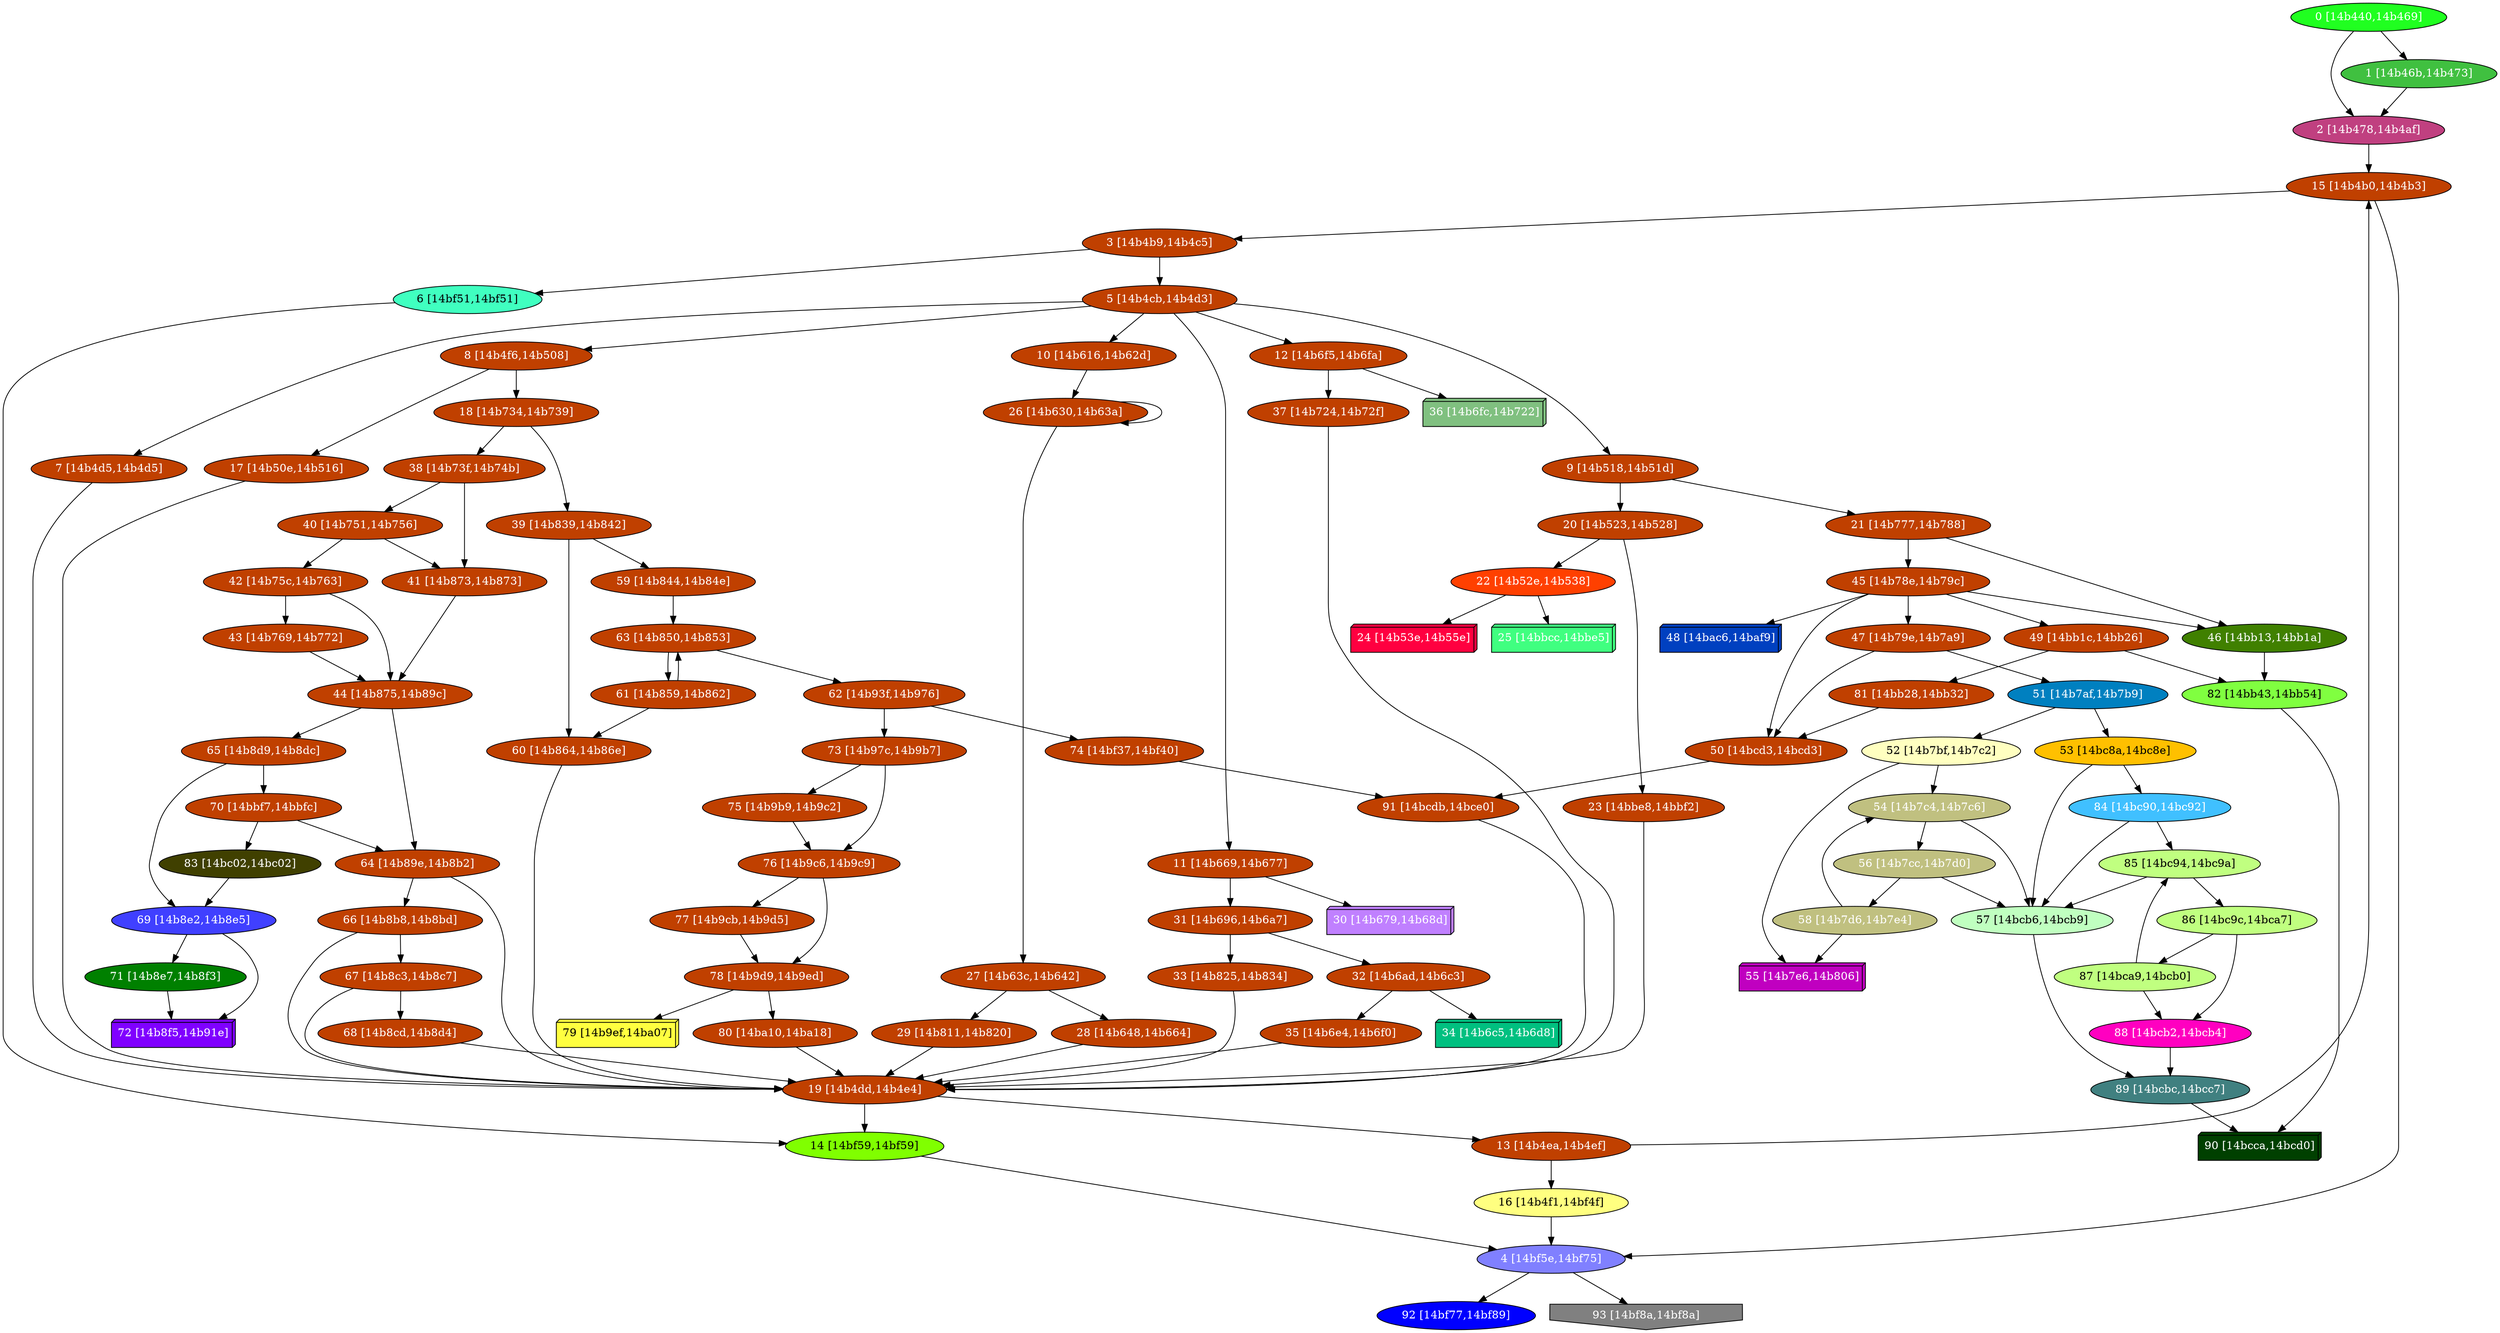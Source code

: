 diGraph libnss3{
	libnss3_0  [style=filled fillcolor="#20FF20" fontcolor="#ffffff" shape=oval label="0 [14b440,14b469]"]
	libnss3_1  [style=filled fillcolor="#40C040" fontcolor="#ffffff" shape=oval label="1 [14b46b,14b473]"]
	libnss3_2  [style=filled fillcolor="#C04080" fontcolor="#ffffff" shape=oval label="2 [14b478,14b4af]"]
	libnss3_3  [style=filled fillcolor="#C04000" fontcolor="#ffffff" shape=oval label="3 [14b4b9,14b4c5]"]
	libnss3_4  [style=filled fillcolor="#8080FF" fontcolor="#ffffff" shape=oval label="4 [14bf5e,14bf75]"]
	libnss3_5  [style=filled fillcolor="#C04000" fontcolor="#ffffff" shape=oval label="5 [14b4cb,14b4d3]"]
	libnss3_6  [style=filled fillcolor="#40FFC0" fontcolor="#000000" shape=oval label="6 [14bf51,14bf51]"]
	libnss3_7  [style=filled fillcolor="#C04000" fontcolor="#ffffff" shape=oval label="7 [14b4d5,14b4d5]"]
	libnss3_8  [style=filled fillcolor="#C04000" fontcolor="#ffffff" shape=oval label="8 [14b4f6,14b508]"]
	libnss3_9  [style=filled fillcolor="#C04000" fontcolor="#ffffff" shape=oval label="9 [14b518,14b51d]"]
	libnss3_a  [style=filled fillcolor="#C04000" fontcolor="#ffffff" shape=oval label="10 [14b616,14b62d]"]
	libnss3_b  [style=filled fillcolor="#C04000" fontcolor="#ffffff" shape=oval label="11 [14b669,14b677]"]
	libnss3_c  [style=filled fillcolor="#C04000" fontcolor="#ffffff" shape=oval label="12 [14b6f5,14b6fa]"]
	libnss3_d  [style=filled fillcolor="#C04000" fontcolor="#ffffff" shape=oval label="13 [14b4ea,14b4ef]"]
	libnss3_e  [style=filled fillcolor="#80FF00" fontcolor="#000000" shape=oval label="14 [14bf59,14bf59]"]
	libnss3_f  [style=filled fillcolor="#C04000" fontcolor="#ffffff" shape=oval label="15 [14b4b0,14b4b3]"]
	libnss3_10  [style=filled fillcolor="#FFFF80" fontcolor="#000000" shape=oval label="16 [14b4f1,14bf4f]"]
	libnss3_11  [style=filled fillcolor="#C04000" fontcolor="#ffffff" shape=oval label="17 [14b50e,14b516]"]
	libnss3_12  [style=filled fillcolor="#C04000" fontcolor="#ffffff" shape=oval label="18 [14b734,14b739]"]
	libnss3_13  [style=filled fillcolor="#C04000" fontcolor="#ffffff" shape=oval label="19 [14b4dd,14b4e4]"]
	libnss3_14  [style=filled fillcolor="#C04000" fontcolor="#ffffff" shape=oval label="20 [14b523,14b528]"]
	libnss3_15  [style=filled fillcolor="#C04000" fontcolor="#ffffff" shape=oval label="21 [14b777,14b788]"]
	libnss3_16  [style=filled fillcolor="#FF4000" fontcolor="#ffffff" shape=oval label="22 [14b52e,14b538]"]
	libnss3_17  [style=filled fillcolor="#C04000" fontcolor="#ffffff" shape=oval label="23 [14bbe8,14bbf2]"]
	libnss3_18  [style=filled fillcolor="#FF0040" fontcolor="#ffffff" shape=box3d label="24 [14b53e,14b55e]"]
	libnss3_19  [style=filled fillcolor="#40FF80" fontcolor="#ffffff" shape=box3d label="25 [14bbcc,14bbe5]"]
	libnss3_1a  [style=filled fillcolor="#C04000" fontcolor="#ffffff" shape=oval label="26 [14b630,14b63a]"]
	libnss3_1b  [style=filled fillcolor="#C04000" fontcolor="#ffffff" shape=oval label="27 [14b63c,14b642]"]
	libnss3_1c  [style=filled fillcolor="#C04000" fontcolor="#ffffff" shape=oval label="28 [14b648,14b664]"]
	libnss3_1d  [style=filled fillcolor="#C04000" fontcolor="#ffffff" shape=oval label="29 [14b811,14b820]"]
	libnss3_1e  [style=filled fillcolor="#C080FF" fontcolor="#ffffff" shape=box3d label="30 [14b679,14b68d]"]
	libnss3_1f  [style=filled fillcolor="#C04000" fontcolor="#ffffff" shape=oval label="31 [14b696,14b6a7]"]
	libnss3_20  [style=filled fillcolor="#C04000" fontcolor="#ffffff" shape=oval label="32 [14b6ad,14b6c3]"]
	libnss3_21  [style=filled fillcolor="#C04000" fontcolor="#ffffff" shape=oval label="33 [14b825,14b834]"]
	libnss3_22  [style=filled fillcolor="#00C080" fontcolor="#ffffff" shape=box3d label="34 [14b6c5,14b6d8]"]
	libnss3_23  [style=filled fillcolor="#C04000" fontcolor="#ffffff" shape=oval label="35 [14b6e4,14b6f0]"]
	libnss3_24  [style=filled fillcolor="#80C080" fontcolor="#ffffff" shape=box3d label="36 [14b6fc,14b722]"]
	libnss3_25  [style=filled fillcolor="#C04000" fontcolor="#ffffff" shape=oval label="37 [14b724,14b72f]"]
	libnss3_26  [style=filled fillcolor="#C04000" fontcolor="#ffffff" shape=oval label="38 [14b73f,14b74b]"]
	libnss3_27  [style=filled fillcolor="#C04000" fontcolor="#ffffff" shape=oval label="39 [14b839,14b842]"]
	libnss3_28  [style=filled fillcolor="#C04000" fontcolor="#ffffff" shape=oval label="40 [14b751,14b756]"]
	libnss3_29  [style=filled fillcolor="#C04000" fontcolor="#ffffff" shape=oval label="41 [14b873,14b873]"]
	libnss3_2a  [style=filled fillcolor="#C04000" fontcolor="#ffffff" shape=oval label="42 [14b75c,14b763]"]
	libnss3_2b  [style=filled fillcolor="#C04000" fontcolor="#ffffff" shape=oval label="43 [14b769,14b772]"]
	libnss3_2c  [style=filled fillcolor="#C04000" fontcolor="#ffffff" shape=oval label="44 [14b875,14b89c]"]
	libnss3_2d  [style=filled fillcolor="#C04000" fontcolor="#ffffff" shape=oval label="45 [14b78e,14b79c]"]
	libnss3_2e  [style=filled fillcolor="#408000" fontcolor="#ffffff" shape=oval label="46 [14bb13,14bb1a]"]
	libnss3_2f  [style=filled fillcolor="#C04000" fontcolor="#ffffff" shape=oval label="47 [14b79e,14b7a9]"]
	libnss3_30  [style=filled fillcolor="#0040C0" fontcolor="#ffffff" shape=box3d label="48 [14bac6,14baf9]"]
	libnss3_31  [style=filled fillcolor="#C04000" fontcolor="#ffffff" shape=oval label="49 [14bb1c,14bb26]"]
	libnss3_32  [style=filled fillcolor="#C04000" fontcolor="#ffffff" shape=oval label="50 [14bcd3,14bcd3]"]
	libnss3_33  [style=filled fillcolor="#0080C0" fontcolor="#ffffff" shape=oval label="51 [14b7af,14b7b9]"]
	libnss3_34  [style=filled fillcolor="#FFFFC0" fontcolor="#000000" shape=oval label="52 [14b7bf,14b7c2]"]
	libnss3_35  [style=filled fillcolor="#FFC000" fontcolor="#000000" shape=oval label="53 [14bc8a,14bc8e]"]
	libnss3_36  [style=filled fillcolor="#C0C080" fontcolor="#ffffff" shape=oval label="54 [14b7c4,14b7c6]"]
	libnss3_37  [style=filled fillcolor="#C000C0" fontcolor="#ffffff" shape=box3d label="55 [14b7e6,14b806]"]
	libnss3_38  [style=filled fillcolor="#C0C080" fontcolor="#ffffff" shape=oval label="56 [14b7cc,14b7d0]"]
	libnss3_39  [style=filled fillcolor="#C0FFC0" fontcolor="#000000" shape=oval label="57 [14bcb6,14bcb9]"]
	libnss3_3a  [style=filled fillcolor="#C0C080" fontcolor="#ffffff" shape=oval label="58 [14b7d6,14b7e4]"]
	libnss3_3b  [style=filled fillcolor="#C04000" fontcolor="#ffffff" shape=oval label="59 [14b844,14b84e]"]
	libnss3_3c  [style=filled fillcolor="#C04000" fontcolor="#ffffff" shape=oval label="60 [14b864,14b86e]"]
	libnss3_3d  [style=filled fillcolor="#C04000" fontcolor="#ffffff" shape=oval label="61 [14b859,14b862]"]
	libnss3_3e  [style=filled fillcolor="#C04000" fontcolor="#ffffff" shape=oval label="62 [14b93f,14b976]"]
	libnss3_3f  [style=filled fillcolor="#C04000" fontcolor="#ffffff" shape=oval label="63 [14b850,14b853]"]
	libnss3_40  [style=filled fillcolor="#C04000" fontcolor="#ffffff" shape=oval label="64 [14b89e,14b8b2]"]
	libnss3_41  [style=filled fillcolor="#C04000" fontcolor="#ffffff" shape=oval label="65 [14b8d9,14b8dc]"]
	libnss3_42  [style=filled fillcolor="#C04000" fontcolor="#ffffff" shape=oval label="66 [14b8b8,14b8bd]"]
	libnss3_43  [style=filled fillcolor="#C04000" fontcolor="#ffffff" shape=oval label="67 [14b8c3,14b8c7]"]
	libnss3_44  [style=filled fillcolor="#C04000" fontcolor="#ffffff" shape=oval label="68 [14b8cd,14b8d4]"]
	libnss3_45  [style=filled fillcolor="#4040FF" fontcolor="#ffffff" shape=oval label="69 [14b8e2,14b8e5]"]
	libnss3_46  [style=filled fillcolor="#C04000" fontcolor="#ffffff" shape=oval label="70 [14bbf7,14bbfc]"]
	libnss3_47  [style=filled fillcolor="#008000" fontcolor="#ffffff" shape=oval label="71 [14b8e7,14b8f3]"]
	libnss3_48  [style=filled fillcolor="#8000FF" fontcolor="#ffffff" shape=box3d label="72 [14b8f5,14b91e]"]
	libnss3_49  [style=filled fillcolor="#C04000" fontcolor="#ffffff" shape=oval label="73 [14b97c,14b9b7]"]
	libnss3_4a  [style=filled fillcolor="#C04000" fontcolor="#ffffff" shape=oval label="74 [14bf37,14bf40]"]
	libnss3_4b  [style=filled fillcolor="#C04000" fontcolor="#ffffff" shape=oval label="75 [14b9b9,14b9c2]"]
	libnss3_4c  [style=filled fillcolor="#C04000" fontcolor="#ffffff" shape=oval label="76 [14b9c6,14b9c9]"]
	libnss3_4d  [style=filled fillcolor="#C04000" fontcolor="#ffffff" shape=oval label="77 [14b9cb,14b9d5]"]
	libnss3_4e  [style=filled fillcolor="#C04000" fontcolor="#ffffff" shape=oval label="78 [14b9d9,14b9ed]"]
	libnss3_4f  [style=filled fillcolor="#FFFF40" fontcolor="#000000" shape=box3d label="79 [14b9ef,14ba07]"]
	libnss3_50  [style=filled fillcolor="#C04000" fontcolor="#ffffff" shape=oval label="80 [14ba10,14ba18]"]
	libnss3_51  [style=filled fillcolor="#C04000" fontcolor="#ffffff" shape=oval label="81 [14bb28,14bb32]"]
	libnss3_52  [style=filled fillcolor="#80FF40" fontcolor="#000000" shape=oval label="82 [14bb43,14bb54]"]
	libnss3_53  [style=filled fillcolor="#404000" fontcolor="#ffffff" shape=oval label="83 [14bc02,14bc02]"]
	libnss3_54  [style=filled fillcolor="#40C0FF" fontcolor="#ffffff" shape=oval label="84 [14bc90,14bc92]"]
	libnss3_55  [style=filled fillcolor="#C0FF80" fontcolor="#000000" shape=oval label="85 [14bc94,14bc9a]"]
	libnss3_56  [style=filled fillcolor="#C0FF80" fontcolor="#000000" shape=oval label="86 [14bc9c,14bca7]"]
	libnss3_57  [style=filled fillcolor="#C0FF80" fontcolor="#000000" shape=oval label="87 [14bca9,14bcb0]"]
	libnss3_58  [style=filled fillcolor="#FF00C0" fontcolor="#ffffff" shape=oval label="88 [14bcb2,14bcb4]"]
	libnss3_59  [style=filled fillcolor="#408080" fontcolor="#ffffff" shape=oval label="89 [14bcbc,14bcc7]"]
	libnss3_5a  [style=filled fillcolor="#004000" fontcolor="#ffffff" shape=box3d label="90 [14bcca,14bcd0]"]
	libnss3_5b  [style=filled fillcolor="#C04000" fontcolor="#ffffff" shape=oval label="91 [14bcdb,14bce0]"]
	libnss3_5c  [style=filled fillcolor="#0000FF" fontcolor="#ffffff" shape=oval label="92 [14bf77,14bf89]"]
	libnss3_5d  [style=filled fillcolor="#808080" fontcolor="#ffffff" shape=invhouse label="93 [14bf8a,14bf8a]"]

	libnss3_0 -> libnss3_1
	libnss3_0 -> libnss3_2
	libnss3_1 -> libnss3_2
	libnss3_2 -> libnss3_f
	libnss3_3 -> libnss3_5
	libnss3_3 -> libnss3_6
	libnss3_4 -> libnss3_5c
	libnss3_4 -> libnss3_5d
	libnss3_5 -> libnss3_7
	libnss3_5 -> libnss3_8
	libnss3_5 -> libnss3_9
	libnss3_5 -> libnss3_a
	libnss3_5 -> libnss3_b
	libnss3_5 -> libnss3_c
	libnss3_6 -> libnss3_e
	libnss3_7 -> libnss3_13
	libnss3_8 -> libnss3_11
	libnss3_8 -> libnss3_12
	libnss3_9 -> libnss3_14
	libnss3_9 -> libnss3_15
	libnss3_a -> libnss3_1a
	libnss3_b -> libnss3_1e
	libnss3_b -> libnss3_1f
	libnss3_c -> libnss3_24
	libnss3_c -> libnss3_25
	libnss3_d -> libnss3_f
	libnss3_d -> libnss3_10
	libnss3_e -> libnss3_4
	libnss3_f -> libnss3_3
	libnss3_f -> libnss3_4
	libnss3_10 -> libnss3_4
	libnss3_11 -> libnss3_13
	libnss3_12 -> libnss3_26
	libnss3_12 -> libnss3_27
	libnss3_13 -> libnss3_d
	libnss3_13 -> libnss3_e
	libnss3_14 -> libnss3_16
	libnss3_14 -> libnss3_17
	libnss3_15 -> libnss3_2d
	libnss3_15 -> libnss3_2e
	libnss3_16 -> libnss3_18
	libnss3_16 -> libnss3_19
	libnss3_17 -> libnss3_13
	libnss3_1a -> libnss3_1a
	libnss3_1a -> libnss3_1b
	libnss3_1b -> libnss3_1c
	libnss3_1b -> libnss3_1d
	libnss3_1c -> libnss3_13
	libnss3_1d -> libnss3_13
	libnss3_1f -> libnss3_20
	libnss3_1f -> libnss3_21
	libnss3_20 -> libnss3_22
	libnss3_20 -> libnss3_23
	libnss3_21 -> libnss3_13
	libnss3_23 -> libnss3_13
	libnss3_25 -> libnss3_13
	libnss3_26 -> libnss3_28
	libnss3_26 -> libnss3_29
	libnss3_27 -> libnss3_3b
	libnss3_27 -> libnss3_3c
	libnss3_28 -> libnss3_29
	libnss3_28 -> libnss3_2a
	libnss3_29 -> libnss3_2c
	libnss3_2a -> libnss3_2b
	libnss3_2a -> libnss3_2c
	libnss3_2b -> libnss3_2c
	libnss3_2c -> libnss3_40
	libnss3_2c -> libnss3_41
	libnss3_2d -> libnss3_2e
	libnss3_2d -> libnss3_2f
	libnss3_2d -> libnss3_30
	libnss3_2d -> libnss3_31
	libnss3_2d -> libnss3_32
	libnss3_2e -> libnss3_52
	libnss3_2f -> libnss3_32
	libnss3_2f -> libnss3_33
	libnss3_31 -> libnss3_51
	libnss3_31 -> libnss3_52
	libnss3_32 -> libnss3_5b
	libnss3_33 -> libnss3_34
	libnss3_33 -> libnss3_35
	libnss3_34 -> libnss3_36
	libnss3_34 -> libnss3_37
	libnss3_35 -> libnss3_39
	libnss3_35 -> libnss3_54
	libnss3_36 -> libnss3_38
	libnss3_36 -> libnss3_39
	libnss3_38 -> libnss3_39
	libnss3_38 -> libnss3_3a
	libnss3_39 -> libnss3_59
	libnss3_3a -> libnss3_36
	libnss3_3a -> libnss3_37
	libnss3_3b -> libnss3_3f
	libnss3_3c -> libnss3_13
	libnss3_3d -> libnss3_3c
	libnss3_3d -> libnss3_3f
	libnss3_3e -> libnss3_49
	libnss3_3e -> libnss3_4a
	libnss3_3f -> libnss3_3d
	libnss3_3f -> libnss3_3e
	libnss3_40 -> libnss3_13
	libnss3_40 -> libnss3_42
	libnss3_41 -> libnss3_45
	libnss3_41 -> libnss3_46
	libnss3_42 -> libnss3_13
	libnss3_42 -> libnss3_43
	libnss3_43 -> libnss3_13
	libnss3_43 -> libnss3_44
	libnss3_44 -> libnss3_13
	libnss3_45 -> libnss3_47
	libnss3_45 -> libnss3_48
	libnss3_46 -> libnss3_40
	libnss3_46 -> libnss3_53
	libnss3_47 -> libnss3_48
	libnss3_49 -> libnss3_4b
	libnss3_49 -> libnss3_4c
	libnss3_4a -> libnss3_5b
	libnss3_4b -> libnss3_4c
	libnss3_4c -> libnss3_4d
	libnss3_4c -> libnss3_4e
	libnss3_4d -> libnss3_4e
	libnss3_4e -> libnss3_4f
	libnss3_4e -> libnss3_50
	libnss3_50 -> libnss3_13
	libnss3_51 -> libnss3_32
	libnss3_52 -> libnss3_5a
	libnss3_53 -> libnss3_45
	libnss3_54 -> libnss3_39
	libnss3_54 -> libnss3_55
	libnss3_55 -> libnss3_39
	libnss3_55 -> libnss3_56
	libnss3_56 -> libnss3_57
	libnss3_56 -> libnss3_58
	libnss3_57 -> libnss3_55
	libnss3_57 -> libnss3_58
	libnss3_58 -> libnss3_59
	libnss3_59 -> libnss3_5a
	libnss3_5b -> libnss3_13
}